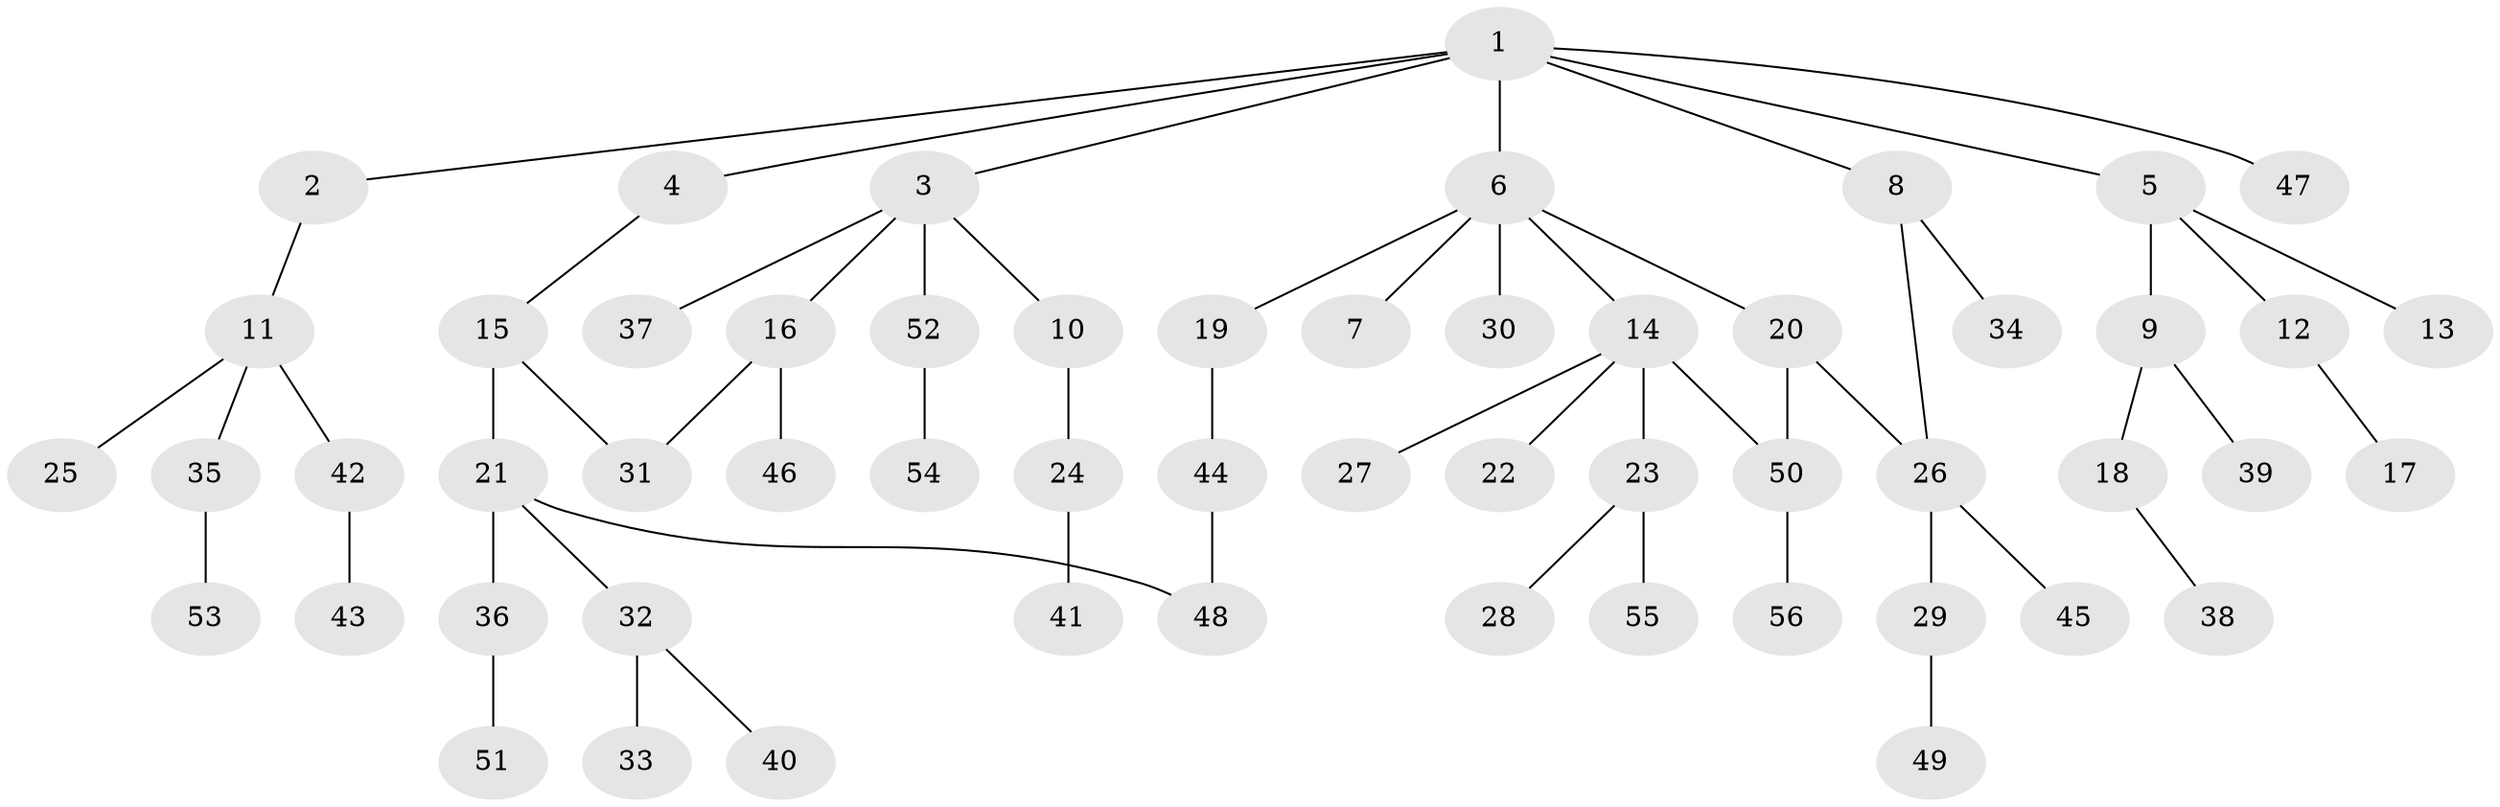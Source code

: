 // Generated by graph-tools (version 1.1) at 2025/49/03/09/25 03:49:17]
// undirected, 56 vertices, 59 edges
graph export_dot {
graph [start="1"]
  node [color=gray90,style=filled];
  1;
  2;
  3;
  4;
  5;
  6;
  7;
  8;
  9;
  10;
  11;
  12;
  13;
  14;
  15;
  16;
  17;
  18;
  19;
  20;
  21;
  22;
  23;
  24;
  25;
  26;
  27;
  28;
  29;
  30;
  31;
  32;
  33;
  34;
  35;
  36;
  37;
  38;
  39;
  40;
  41;
  42;
  43;
  44;
  45;
  46;
  47;
  48;
  49;
  50;
  51;
  52;
  53;
  54;
  55;
  56;
  1 -- 2;
  1 -- 3;
  1 -- 4;
  1 -- 5;
  1 -- 6;
  1 -- 8;
  1 -- 47;
  2 -- 11;
  3 -- 10;
  3 -- 16;
  3 -- 37;
  3 -- 52;
  4 -- 15;
  5 -- 9;
  5 -- 12;
  5 -- 13;
  6 -- 7;
  6 -- 14;
  6 -- 19;
  6 -- 20;
  6 -- 30;
  8 -- 26;
  8 -- 34;
  9 -- 18;
  9 -- 39;
  10 -- 24;
  11 -- 25;
  11 -- 35;
  11 -- 42;
  12 -- 17;
  14 -- 22;
  14 -- 23;
  14 -- 27;
  14 -- 50;
  15 -- 21;
  15 -- 31;
  16 -- 46;
  16 -- 31;
  18 -- 38;
  19 -- 44;
  20 -- 50;
  20 -- 26;
  21 -- 32;
  21 -- 36;
  21 -- 48;
  23 -- 28;
  23 -- 55;
  24 -- 41;
  26 -- 29;
  26 -- 45;
  29 -- 49;
  32 -- 33;
  32 -- 40;
  35 -- 53;
  36 -- 51;
  42 -- 43;
  44 -- 48;
  50 -- 56;
  52 -- 54;
}
